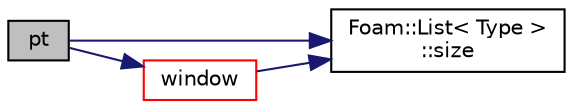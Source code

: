 digraph "pt"
{
  bgcolor="transparent";
  edge [fontname="Helvetica",fontsize="10",labelfontname="Helvetica",labelfontsize="10"];
  node [fontname="Helvetica",fontsize="10",shape=record];
  rankdir="LR";
  Node1 [label="pt",height=0.2,width=0.4,color="black", fillcolor="grey75", style="filled", fontcolor="black"];
  Node1 -> Node2 [color="midnightblue",fontsize="10",style="solid",fontname="Helvetica"];
  Node2 [label="Foam::List\< Type \>\l::size",height=0.2,width=0.4,color="black",URL="$a01387.html#a723361dc2020160f5492e8fe2d09fa44",tooltip="Return the number of elements in the UList. "];
  Node1 -> Node3 [color="midnightblue",fontsize="10",style="solid",fontname="Helvetica"];
  Node3 [label="window",height=0.2,width=0.4,color="red",URL="$a01641.html#a0a5d3be0ef4201744b9cdbb282cdfddc",tooltip="Return the nth window. "];
  Node3 -> Node2 [color="midnightblue",fontsize="10",style="solid",fontname="Helvetica"];
}

